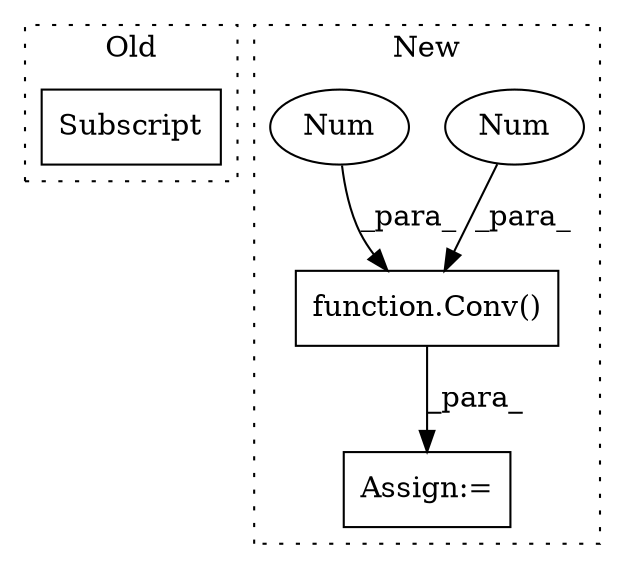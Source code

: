 digraph G {
subgraph cluster0 {
1 [label="Subscript" a="63" s="1778,0" l="29,0" shape="box"];
label = "Old";
style="dotted";
}
subgraph cluster1 {
2 [label="function.Conv()" a="75" s="1204,1257" l="5,1" shape="box"];
3 [label="Num" a="76" s="1256" l="1" shape="ellipse"];
4 [label="Num" a="76" s="1253" l="1" shape="ellipse"];
5 [label="Assign:=" a="68" s="1201" l="3" shape="box"];
label = "New";
style="dotted";
}
2 -> 5 [label="_para_"];
3 -> 2 [label="_para_"];
4 -> 2 [label="_para_"];
}